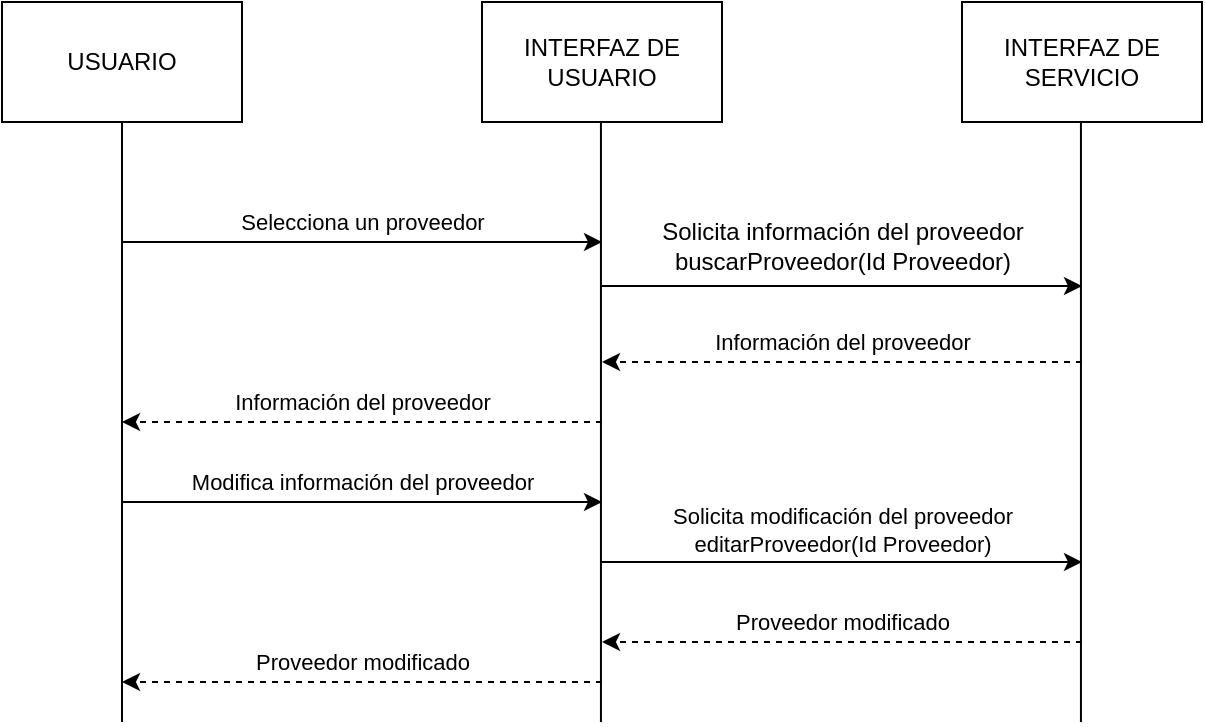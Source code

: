 <mxfile version="25.0.3">
  <diagram name="Página-1" id="B7a7cyluYTpaYuW3HPgA">
    <mxGraphModel dx="819" dy="470" grid="0" gridSize="10" guides="1" tooltips="1" connect="1" arrows="1" fold="1" page="1" pageScale="1" pageWidth="827" pageHeight="1169" math="0" shadow="0">
      <root>
        <mxCell id="0" />
        <mxCell id="1" parent="0" />
        <mxCell id="OtP5718HaYcG3rz2W5pn-1" value="USUARIO" style="rounded=0;whiteSpace=wrap;html=1;" parent="1" vertex="1">
          <mxGeometry x="120" y="240" width="120" height="60" as="geometry" />
        </mxCell>
        <mxCell id="OtP5718HaYcG3rz2W5pn-2" value="INTERFAZ DE USUARIO" style="rounded=0;whiteSpace=wrap;html=1;" parent="1" vertex="1">
          <mxGeometry x="360" y="240" width="120" height="60" as="geometry" />
        </mxCell>
        <mxCell id="OtP5718HaYcG3rz2W5pn-3" value="INTERFAZ DE SERVICIO" style="rounded=0;whiteSpace=wrap;html=1;" parent="1" vertex="1">
          <mxGeometry x="600" y="240" width="120" height="60" as="geometry" />
        </mxCell>
        <mxCell id="OtP5718HaYcG3rz2W5pn-4" value="" style="endArrow=none;html=1;rounded=0;" parent="1" edge="1">
          <mxGeometry width="50" height="50" relative="1" as="geometry">
            <mxPoint x="180" y="600" as="sourcePoint" />
            <mxPoint x="180" y="300" as="targetPoint" />
          </mxGeometry>
        </mxCell>
        <mxCell id="OtP5718HaYcG3rz2W5pn-5" value="" style="endArrow=none;html=1;rounded=0;" parent="1" edge="1">
          <mxGeometry width="50" height="50" relative="1" as="geometry">
            <mxPoint x="419.47" y="600" as="sourcePoint" />
            <mxPoint x="419.47" y="300" as="targetPoint" />
          </mxGeometry>
        </mxCell>
        <mxCell id="OtP5718HaYcG3rz2W5pn-6" value="" style="endArrow=none;html=1;rounded=0;" parent="1" edge="1">
          <mxGeometry width="50" height="50" relative="1" as="geometry">
            <mxPoint x="659.47" y="600" as="sourcePoint" />
            <mxPoint x="659.47" y="300" as="targetPoint" />
          </mxGeometry>
        </mxCell>
        <mxCell id="OtP5718HaYcG3rz2W5pn-7" value="" style="endArrow=classic;html=1;rounded=0;" parent="1" edge="1">
          <mxGeometry width="50" height="50" relative="1" as="geometry">
            <mxPoint x="180" y="360" as="sourcePoint" />
            <mxPoint x="420" y="360" as="targetPoint" />
          </mxGeometry>
        </mxCell>
        <mxCell id="OtP5718HaYcG3rz2W5pn-8" value="Selecciona un proveedor" style="edgeLabel;html=1;align=center;verticalAlign=middle;resizable=0;points=[];" parent="OtP5718HaYcG3rz2W5pn-7" vertex="1" connectable="0">
          <mxGeometry x="-0.203" y="-4" relative="1" as="geometry">
            <mxPoint x="24" y="-14" as="offset" />
          </mxGeometry>
        </mxCell>
        <mxCell id="OtP5718HaYcG3rz2W5pn-9" value="" style="endArrow=classic;html=1;rounded=0;dashed=1;" parent="1" edge="1">
          <mxGeometry width="50" height="50" relative="1" as="geometry">
            <mxPoint x="420" y="450" as="sourcePoint" />
            <mxPoint x="180" y="450" as="targetPoint" />
          </mxGeometry>
        </mxCell>
        <mxCell id="OtP5718HaYcG3rz2W5pn-10" value="Información del proveedor" style="edgeLabel;html=1;align=center;verticalAlign=middle;resizable=0;points=[];" parent="OtP5718HaYcG3rz2W5pn-9" vertex="1" connectable="0">
          <mxGeometry x="0.098" y="-4" relative="1" as="geometry">
            <mxPoint x="12" y="-6" as="offset" />
          </mxGeometry>
        </mxCell>
        <mxCell id="OtP5718HaYcG3rz2W5pn-11" value="" style="endArrow=classic;html=1;rounded=0;" parent="1" edge="1">
          <mxGeometry width="50" height="50" relative="1" as="geometry">
            <mxPoint x="420" y="382" as="sourcePoint" />
            <mxPoint x="660" y="382" as="targetPoint" />
          </mxGeometry>
        </mxCell>
        <mxCell id="OtP5718HaYcG3rz2W5pn-12" value="Solicita información del proveedor&lt;div&gt;buscarProveedor(Id Proveedor)&lt;/div&gt;" style="text;html=1;align=center;verticalAlign=middle;resizable=0;points=[];autosize=1;strokeColor=none;fillColor=none;" parent="1" vertex="1">
          <mxGeometry x="440.5" y="341" width="199" height="41" as="geometry" />
        </mxCell>
        <mxCell id="OtP5718HaYcG3rz2W5pn-13" value="" style="endArrow=classic;html=1;rounded=0;dashed=1;" parent="1" edge="1">
          <mxGeometry width="50" height="50" relative="1" as="geometry">
            <mxPoint x="660" y="420" as="sourcePoint" />
            <mxPoint x="420" y="420" as="targetPoint" />
          </mxGeometry>
        </mxCell>
        <mxCell id="OtP5718HaYcG3rz2W5pn-14" value="Información del proveedor" style="edgeLabel;html=1;align=center;verticalAlign=middle;resizable=0;points=[];" parent="OtP5718HaYcG3rz2W5pn-13" vertex="1" connectable="0">
          <mxGeometry x="0.098" y="-4" relative="1" as="geometry">
            <mxPoint x="12" y="-6" as="offset" />
          </mxGeometry>
        </mxCell>
        <mxCell id="OtP5718HaYcG3rz2W5pn-15" value="" style="endArrow=classic;html=1;rounded=0;" parent="1" edge="1">
          <mxGeometry width="50" height="50" relative="1" as="geometry">
            <mxPoint x="180" y="490" as="sourcePoint" />
            <mxPoint x="420" y="490" as="targetPoint" />
          </mxGeometry>
        </mxCell>
        <mxCell id="OtP5718HaYcG3rz2W5pn-16" value="Modifica información del proveedor" style="edgeLabel;html=1;align=center;verticalAlign=middle;resizable=0;points=[];" parent="1" vertex="1" connectable="0">
          <mxGeometry x="300" y="480" as="geometry" />
        </mxCell>
        <mxCell id="OtP5718HaYcG3rz2W5pn-17" value="" style="endArrow=classic;html=1;rounded=0;" parent="1" edge="1">
          <mxGeometry width="50" height="50" relative="1" as="geometry">
            <mxPoint x="420" y="520" as="sourcePoint" />
            <mxPoint x="660" y="520" as="targetPoint" />
          </mxGeometry>
        </mxCell>
        <mxCell id="OtP5718HaYcG3rz2W5pn-18" value="Solicita modificación del proveedor&lt;div&gt;editarProveedor(Id Proveedor)&lt;/div&gt;" style="edgeLabel;html=1;align=center;verticalAlign=middle;resizable=0;points=[];" parent="1" vertex="1" connectable="0">
          <mxGeometry x="540" y="504" as="geometry" />
        </mxCell>
        <mxCell id="OtP5718HaYcG3rz2W5pn-19" value="" style="endArrow=classic;html=1;rounded=0;dashed=1;" parent="1" edge="1">
          <mxGeometry width="50" height="50" relative="1" as="geometry">
            <mxPoint x="660" y="560" as="sourcePoint" />
            <mxPoint x="420" y="560" as="targetPoint" />
          </mxGeometry>
        </mxCell>
        <mxCell id="OtP5718HaYcG3rz2W5pn-20" value="Proveedor modificado" style="edgeLabel;html=1;align=center;verticalAlign=middle;resizable=0;points=[];" parent="OtP5718HaYcG3rz2W5pn-19" vertex="1" connectable="0">
          <mxGeometry x="0.098" y="-4" relative="1" as="geometry">
            <mxPoint x="12" y="-6" as="offset" />
          </mxGeometry>
        </mxCell>
        <mxCell id="OtP5718HaYcG3rz2W5pn-21" value="" style="endArrow=classic;html=1;rounded=0;dashed=1;" parent="1" edge="1">
          <mxGeometry width="50" height="50" relative="1" as="geometry">
            <mxPoint x="420" y="580" as="sourcePoint" />
            <mxPoint x="180" y="580" as="targetPoint" />
          </mxGeometry>
        </mxCell>
        <mxCell id="OtP5718HaYcG3rz2W5pn-22" value="Proveedor modificado" style="edgeLabel;html=1;align=center;verticalAlign=middle;resizable=0;points=[];" parent="OtP5718HaYcG3rz2W5pn-21" vertex="1" connectable="0">
          <mxGeometry x="0.098" y="-4" relative="1" as="geometry">
            <mxPoint x="12" y="-6" as="offset" />
          </mxGeometry>
        </mxCell>
      </root>
    </mxGraphModel>
  </diagram>
</mxfile>
